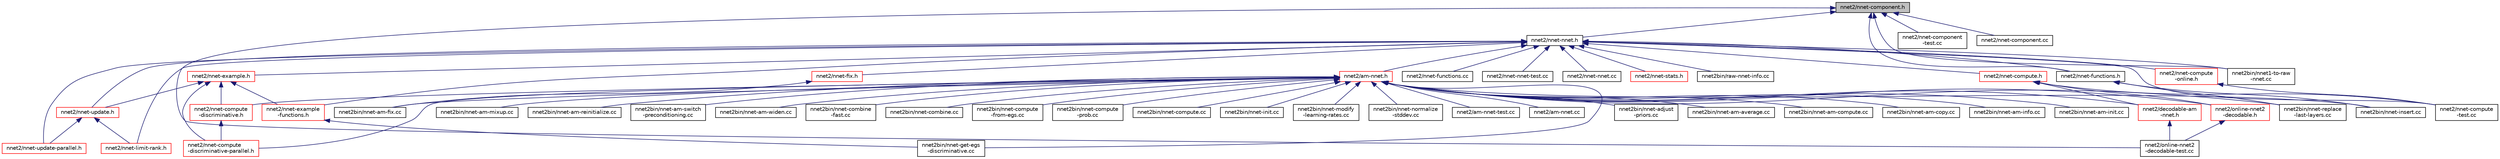 digraph "nnet2/nnet-component.h"
{
  edge [fontname="Helvetica",fontsize="10",labelfontname="Helvetica",labelfontsize="10"];
  node [fontname="Helvetica",fontsize="10",shape=record];
  Node66 [label="nnet2/nnet-component.h",height=0.2,width=0.4,color="black", fillcolor="grey75", style="filled", fontcolor="black"];
  Node66 -> Node67 [dir="back",color="midnightblue",fontsize="10",style="solid",fontname="Helvetica"];
  Node67 [label="nnet2/nnet-nnet.h",height=0.2,width=0.4,color="black", fillcolor="white", style="filled",URL="$_2nnet-nnet_8h.html"];
  Node67 -> Node68 [dir="back",color="midnightblue",fontsize="10",style="solid",fontname="Helvetica"];
  Node68 [label="nnet2/am-nnet.h",height=0.2,width=0.4,color="red", fillcolor="white", style="filled",URL="$am-nnet_8h.html"];
  Node68 -> Node69 [dir="back",color="midnightblue",fontsize="10",style="solid",fontname="Helvetica"];
  Node69 [label="nnet2/am-nnet-test.cc",height=0.2,width=0.4,color="black", fillcolor="white", style="filled",URL="$am-nnet-test_8cc.html"];
  Node68 -> Node70 [dir="back",color="midnightblue",fontsize="10",style="solid",fontname="Helvetica"];
  Node70 [label="nnet2/am-nnet.cc",height=0.2,width=0.4,color="black", fillcolor="white", style="filled",URL="$am-nnet_8cc.html"];
  Node68 -> Node71 [dir="back",color="midnightblue",fontsize="10",style="solid",fontname="Helvetica"];
  Node71 [label="nnet2/decodable-am\l-nnet.h",height=0.2,width=0.4,color="red", fillcolor="white", style="filled",URL="$decodable-am-nnet_8h.html"];
  Node71 -> Node72 [dir="back",color="midnightblue",fontsize="10",style="solid",fontname="Helvetica"];
  Node72 [label="nnet2/online-nnet2\l-decodable-test.cc",height=0.2,width=0.4,color="black", fillcolor="white", style="filled",URL="$online-nnet2-decodable-test_8cc.html"];
  Node68 -> Node76 [dir="back",color="midnightblue",fontsize="10",style="solid",fontname="Helvetica"];
  Node76 [label="nnet2/nnet-compute\l-discriminative-parallel.h",height=0.2,width=0.4,color="red", fillcolor="white", style="filled",URL="$nnet-compute-discriminative-parallel_8h.html"];
  Node68 -> Node79 [dir="back",color="midnightblue",fontsize="10",style="solid",fontname="Helvetica"];
  Node79 [label="nnet2/nnet-compute\l-discriminative.h",height=0.2,width=0.4,color="red", fillcolor="white", style="filled",URL="$nnet-compute-discriminative_8h.html"];
  Node79 -> Node76 [dir="back",color="midnightblue",fontsize="10",style="solid",fontname="Helvetica"];
  Node68 -> Node82 [dir="back",color="midnightblue",fontsize="10",style="solid",fontname="Helvetica"];
  Node82 [label="nnet2/online-nnet2\l-decodable.h",height=0.2,width=0.4,color="red", fillcolor="white", style="filled",URL="$online-nnet2-decodable_8h.html"];
  Node82 -> Node72 [dir="back",color="midnightblue",fontsize="10",style="solid",fontname="Helvetica"];
  Node68 -> Node84 [dir="back",color="midnightblue",fontsize="10",style="solid",fontname="Helvetica"];
  Node84 [label="nnet2bin/nnet-adjust\l-priors.cc",height=0.2,width=0.4,color="black", fillcolor="white", style="filled",URL="$nnet-adjust-priors_8cc.html"];
  Node68 -> Node85 [dir="back",color="midnightblue",fontsize="10",style="solid",fontname="Helvetica"];
  Node85 [label="nnet2bin/nnet-am-average.cc",height=0.2,width=0.4,color="black", fillcolor="white", style="filled",URL="$nnet-am-average_8cc.html"];
  Node68 -> Node86 [dir="back",color="midnightblue",fontsize="10",style="solid",fontname="Helvetica"];
  Node86 [label="nnet2bin/nnet-am-compute.cc",height=0.2,width=0.4,color="black", fillcolor="white", style="filled",URL="$nnet-am-compute_8cc.html"];
  Node68 -> Node87 [dir="back",color="midnightblue",fontsize="10",style="solid",fontname="Helvetica"];
  Node87 [label="nnet2bin/nnet-am-copy.cc",height=0.2,width=0.4,color="black", fillcolor="white", style="filled",URL="$nnet-am-copy_8cc.html"];
  Node68 -> Node88 [dir="back",color="midnightblue",fontsize="10",style="solid",fontname="Helvetica"];
  Node88 [label="nnet2bin/nnet-am-fix.cc",height=0.2,width=0.4,color="black", fillcolor="white", style="filled",URL="$nnet-am-fix_8cc.html"];
  Node68 -> Node89 [dir="back",color="midnightblue",fontsize="10",style="solid",fontname="Helvetica"];
  Node89 [label="nnet2bin/nnet-am-info.cc",height=0.2,width=0.4,color="black", fillcolor="white", style="filled",URL="$nnet-am-info_8cc.html"];
  Node68 -> Node90 [dir="back",color="midnightblue",fontsize="10",style="solid",fontname="Helvetica"];
  Node90 [label="nnet2bin/nnet-am-init.cc",height=0.2,width=0.4,color="black", fillcolor="white", style="filled",URL="$nnet-am-init_8cc.html"];
  Node68 -> Node91 [dir="back",color="midnightblue",fontsize="10",style="solid",fontname="Helvetica"];
  Node91 [label="nnet2bin/nnet-am-mixup.cc",height=0.2,width=0.4,color="black", fillcolor="white", style="filled",URL="$nnet-am-mixup_8cc.html"];
  Node68 -> Node92 [dir="back",color="midnightblue",fontsize="10",style="solid",fontname="Helvetica"];
  Node92 [label="nnet2bin/nnet-am-reinitialize.cc",height=0.2,width=0.4,color="black", fillcolor="white", style="filled",URL="$nnet-am-reinitialize_8cc.html"];
  Node68 -> Node93 [dir="back",color="midnightblue",fontsize="10",style="solid",fontname="Helvetica"];
  Node93 [label="nnet2bin/nnet-am-switch\l-preconditioning.cc",height=0.2,width=0.4,color="black", fillcolor="white", style="filled",URL="$nnet-am-switch-preconditioning_8cc.html"];
  Node68 -> Node94 [dir="back",color="midnightblue",fontsize="10",style="solid",fontname="Helvetica"];
  Node94 [label="nnet2bin/nnet-am-widen.cc",height=0.2,width=0.4,color="black", fillcolor="white", style="filled",URL="$nnet-am-widen_8cc.html"];
  Node68 -> Node95 [dir="back",color="midnightblue",fontsize="10",style="solid",fontname="Helvetica"];
  Node95 [label="nnet2bin/nnet-combine\l-fast.cc",height=0.2,width=0.4,color="black", fillcolor="white", style="filled",URL="$nnet-combine-fast_8cc.html"];
  Node68 -> Node96 [dir="back",color="midnightblue",fontsize="10",style="solid",fontname="Helvetica"];
  Node96 [label="nnet2bin/nnet-combine.cc",height=0.2,width=0.4,color="black", fillcolor="white", style="filled",URL="$nnet-combine_8cc.html"];
  Node68 -> Node97 [dir="back",color="midnightblue",fontsize="10",style="solid",fontname="Helvetica"];
  Node97 [label="nnet2bin/nnet-compute\l-from-egs.cc",height=0.2,width=0.4,color="black", fillcolor="white", style="filled",URL="$nnet-compute-from-egs_8cc.html"];
  Node68 -> Node98 [dir="back",color="midnightblue",fontsize="10",style="solid",fontname="Helvetica"];
  Node98 [label="nnet2bin/nnet-compute\l-prob.cc",height=0.2,width=0.4,color="black", fillcolor="white", style="filled",URL="$nnet-compute-prob_8cc.html"];
  Node68 -> Node99 [dir="back",color="midnightblue",fontsize="10",style="solid",fontname="Helvetica"];
  Node99 [label="nnet2bin/nnet-compute.cc",height=0.2,width=0.4,color="black", fillcolor="white", style="filled",URL="$nnet2bin_2nnet-compute_8cc.html"];
  Node68 -> Node100 [dir="back",color="midnightblue",fontsize="10",style="solid",fontname="Helvetica"];
  Node100 [label="nnet2bin/nnet-get-egs\l-discriminative.cc",height=0.2,width=0.4,color="black", fillcolor="white", style="filled",URL="$nnet-get-egs-discriminative_8cc.html"];
  Node68 -> Node101 [dir="back",color="midnightblue",fontsize="10",style="solid",fontname="Helvetica"];
  Node101 [label="nnet2bin/nnet-init.cc",height=0.2,width=0.4,color="black", fillcolor="white", style="filled",URL="$nnet-init_8cc.html"];
  Node68 -> Node102 [dir="back",color="midnightblue",fontsize="10",style="solid",fontname="Helvetica"];
  Node102 [label="nnet2bin/nnet-insert.cc",height=0.2,width=0.4,color="black", fillcolor="white", style="filled",URL="$nnet-insert_8cc.html"];
  Node68 -> Node103 [dir="back",color="midnightblue",fontsize="10",style="solid",fontname="Helvetica"];
  Node103 [label="nnet2bin/nnet-modify\l-learning-rates.cc",height=0.2,width=0.4,color="black", fillcolor="white", style="filled",URL="$nnet-modify-learning-rates_8cc.html"];
  Node68 -> Node104 [dir="back",color="midnightblue",fontsize="10",style="solid",fontname="Helvetica"];
  Node104 [label="nnet2bin/nnet-normalize\l-stddev.cc",height=0.2,width=0.4,color="black", fillcolor="white", style="filled",URL="$nnet-normalize-stddev_8cc.html"];
  Node68 -> Node105 [dir="back",color="midnightblue",fontsize="10",style="solid",fontname="Helvetica"];
  Node105 [label="nnet2bin/nnet-replace\l-last-layers.cc",height=0.2,width=0.4,color="black", fillcolor="white", style="filled",URL="$nnet-replace-last-layers_8cc.html"];
  Node67 -> Node114 [dir="back",color="midnightblue",fontsize="10",style="solid",fontname="Helvetica"];
  Node114 [label="nnet2/nnet-update.h",height=0.2,width=0.4,color="red", fillcolor="white", style="filled",URL="$nnet-update_8h.html",tooltip="This header provides functionality for sample-by-sample stochastic gradient descent and gradient comp..."];
  Node114 -> Node119 [dir="back",color="midnightblue",fontsize="10",style="solid",fontname="Helvetica"];
  Node119 [label="nnet2/nnet-update-parallel.h",height=0.2,width=0.4,color="red", fillcolor="white", style="filled",URL="$nnet-update-parallel_8h.html"];
  Node114 -> Node125 [dir="back",color="midnightblue",fontsize="10",style="solid",fontname="Helvetica"];
  Node125 [label="nnet2/nnet-limit-rank.h",height=0.2,width=0.4,color="red", fillcolor="white", style="filled",URL="$nnet-limit-rank_8h.html"];
  Node67 -> Node138 [dir="back",color="midnightblue",fontsize="10",style="solid",fontname="Helvetica"];
  Node138 [label="nnet2/nnet-example.h",height=0.2,width=0.4,color="red", fillcolor="white", style="filled",URL="$nnet2_2nnet-example_8h.html"];
  Node138 -> Node114 [dir="back",color="midnightblue",fontsize="10",style="solid",fontname="Helvetica"];
  Node138 -> Node76 [dir="back",color="midnightblue",fontsize="10",style="solid",fontname="Helvetica"];
  Node138 -> Node79 [dir="back",color="midnightblue",fontsize="10",style="solid",fontname="Helvetica"];
  Node138 -> Node139 [dir="back",color="midnightblue",fontsize="10",style="solid",fontname="Helvetica"];
  Node139 [label="nnet2/nnet-example\l-functions.h",height=0.2,width=0.4,color="red", fillcolor="white", style="filled",URL="$nnet-example-functions_8h.html",tooltip="Note on how to parse this filename: it contains functions relatied to neural-net training examples..."];
  Node139 -> Node100 [dir="back",color="midnightblue",fontsize="10",style="solid",fontname="Helvetica"];
  Node67 -> Node153 [dir="back",color="midnightblue",fontsize="10",style="solid",fontname="Helvetica"];
  Node153 [label="nnet2/nnet-compute.h",height=0.2,width=0.4,color="red", fillcolor="white", style="filled",URL="$nnet2_2nnet-compute_8h.html"];
  Node153 -> Node71 [dir="back",color="midnightblue",fontsize="10",style="solid",fontname="Helvetica"];
  Node153 -> Node154 [dir="back",color="midnightblue",fontsize="10",style="solid",fontname="Helvetica"];
  Node154 [label="nnet2/nnet-compute\l-test.cc",height=0.2,width=0.4,color="black", fillcolor="white", style="filled",URL="$nnet2_2nnet-compute-test_8cc.html"];
  Node153 -> Node82 [dir="back",color="midnightblue",fontsize="10",style="solid",fontname="Helvetica"];
  Node67 -> Node119 [dir="back",color="midnightblue",fontsize="10",style="solid",fontname="Helvetica"];
  Node67 -> Node156 [dir="back",color="midnightblue",fontsize="10",style="solid",fontname="Helvetica"];
  Node156 [label="nnet2/nnet-compute\l-online.h",height=0.2,width=0.4,color="red", fillcolor="white", style="filled",URL="$nnet-compute-online_8h.html"];
  Node156 -> Node154 [dir="back",color="midnightblue",fontsize="10",style="solid",fontname="Helvetica"];
  Node67 -> Node154 [dir="back",color="midnightblue",fontsize="10",style="solid",fontname="Helvetica"];
  Node67 -> Node139 [dir="back",color="midnightblue",fontsize="10",style="solid",fontname="Helvetica"];
  Node67 -> Node158 [dir="back",color="midnightblue",fontsize="10",style="solid",fontname="Helvetica"];
  Node158 [label="nnet2/nnet-fix.h",height=0.2,width=0.4,color="red", fillcolor="white", style="filled",URL="$nnet-fix_8h.html"];
  Node158 -> Node88 [dir="back",color="midnightblue",fontsize="10",style="solid",fontname="Helvetica"];
  Node67 -> Node160 [dir="back",color="midnightblue",fontsize="10",style="solid",fontname="Helvetica"];
  Node160 [label="nnet2/nnet-functions.cc",height=0.2,width=0.4,color="black", fillcolor="white", style="filled",URL="$nnet-functions_8cc.html"];
  Node67 -> Node161 [dir="back",color="midnightblue",fontsize="10",style="solid",fontname="Helvetica"];
  Node161 [label="nnet2/nnet-functions.h",height=0.2,width=0.4,color="black", fillcolor="white", style="filled",URL="$nnet-functions_8h.html"];
  Node161 -> Node102 [dir="back",color="midnightblue",fontsize="10",style="solid",fontname="Helvetica"];
  Node161 -> Node105 [dir="back",color="midnightblue",fontsize="10",style="solid",fontname="Helvetica"];
  Node67 -> Node125 [dir="back",color="midnightblue",fontsize="10",style="solid",fontname="Helvetica"];
  Node67 -> Node162 [dir="back",color="midnightblue",fontsize="10",style="solid",fontname="Helvetica"];
  Node162 [label="nnet2/nnet-nnet-test.cc",height=0.2,width=0.4,color="black", fillcolor="white", style="filled",URL="$nnet2_2nnet-nnet-test_8cc.html"];
  Node67 -> Node163 [dir="back",color="midnightblue",fontsize="10",style="solid",fontname="Helvetica"];
  Node163 [label="nnet2/nnet-nnet.cc",height=0.2,width=0.4,color="black", fillcolor="white", style="filled",URL="$_2nnet-nnet_8cc.html"];
  Node67 -> Node164 [dir="back",color="midnightblue",fontsize="10",style="solid",fontname="Helvetica"];
  Node164 [label="nnet2/nnet-stats.h",height=0.2,width=0.4,color="red", fillcolor="white", style="filled",URL="$nnet-stats_8h.html"];
  Node67 -> Node166 [dir="back",color="midnightblue",fontsize="10",style="solid",fontname="Helvetica"];
  Node166 [label="nnet2bin/nnet1-to-raw\l-nnet.cc",height=0.2,width=0.4,color="black", fillcolor="white", style="filled",URL="$nnet1-to-raw-nnet_8cc.html"];
  Node67 -> Node167 [dir="back",color="midnightblue",fontsize="10",style="solid",fontname="Helvetica"];
  Node167 [label="nnet2bin/raw-nnet-info.cc",height=0.2,width=0.4,color="black", fillcolor="white", style="filled",URL="$raw-nnet-info_8cc.html"];
  Node66 -> Node168 [dir="back",color="midnightblue",fontsize="10",style="solid",fontname="Helvetica"];
  Node168 [label="nnet2/nnet-component\l-test.cc",height=0.2,width=0.4,color="black", fillcolor="white", style="filled",URL="$_2nnet-component-test_8cc.html"];
  Node66 -> Node169 [dir="back",color="midnightblue",fontsize="10",style="solid",fontname="Helvetica"];
  Node169 [label="nnet2/nnet-component.cc",height=0.2,width=0.4,color="black", fillcolor="white", style="filled",URL="$_2nnet-component_8cc.html"];
  Node66 -> Node161 [dir="back",color="midnightblue",fontsize="10",style="solid",fontname="Helvetica"];
  Node66 -> Node72 [dir="back",color="midnightblue",fontsize="10",style="solid",fontname="Helvetica"];
  Node66 -> Node166 [dir="back",color="midnightblue",fontsize="10",style="solid",fontname="Helvetica"];
}
